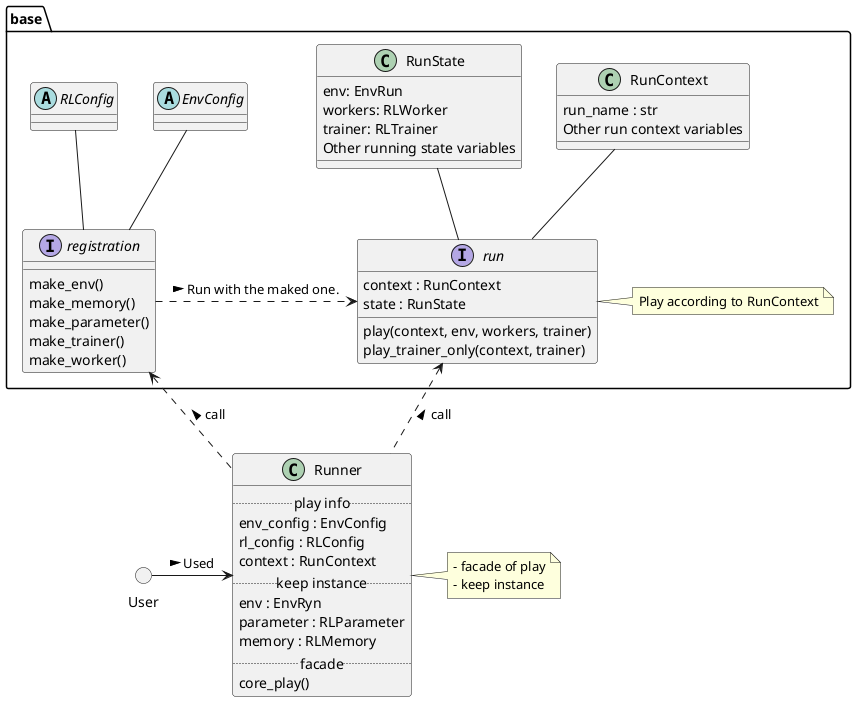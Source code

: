 @startuml class_runner

abstract base.EnvConfig {}
abstract base.RLConfig {}
class base.RunContext {
    run_name : str
    Other run context variables
}
class base.RunState {
    env: EnvRun
    workers: RLWorker
    trainer: RLTrainer
    Other running state variables
}


' --- registration

base.EnvConfig -- base.registration
base.RLConfig -- base.registration

interface base.registration {
    make_env()
    make_memory()
    make_parameter()
    make_trainer()
    make_worker()
}


' --- run

base.RunContext -- base.run
base.RunState -- base.run

interface base.run {
    context : RunContext
    state : RunState
    play(context, env, workers, trainer)
    play_trainer_only(context, trainer)
}
note as base.BaseRunMemo
Play according to RunContext
end note
base.run <|- base.BaseRunMemo

base.registration .> base.run : Run with the maked one. >

' --- Runner

class Runner {
    .. play info ..
    env_config : EnvConfig
    rl_config : RLConfig
    context : RunContext
    .. keep instance ..
    env : EnvRyn
    parameter : RLParameter
    memory : RLMemory
    .. facade ..
    core_play()
}
base.registration <.. Runner : call <
base.run <.. Runner : call <

note as RunnerMemo
- facade of play
- keep instance
end note
Runner <|- RunnerMemo


circle User
User -> Runner : Used >

@enduml